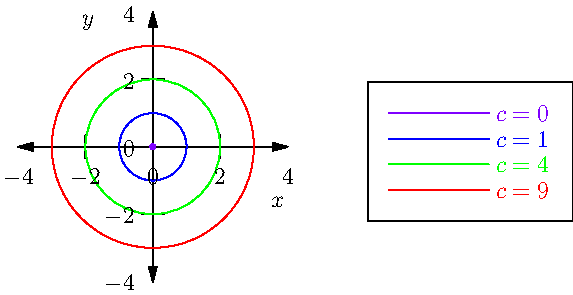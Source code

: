 // Asymptote code for plotting level curves of f(x, y) = x^2 + y^2
import graph;

size(10cm);

real f(real x, real y) {
  return x^2 + y^2;
}

// Set up the range of the plot
real xmin = -4, xmax = 4;
real ymin = -4, ymax = 4;

// Draw axes
xaxis("$x$", xmin, xmax, Ticks(Step=2, begin=false, end=false), Arrows);
yaxis("$y$", ymin, ymax, Ticks(Step=2, begin=false, end=false), Arrows);

// Plot the level curves for different values of c
draw(circle((0, 0), 0), purple, "$c = 0$");
dot((0,0), purple);
draw(circle((0, 0), 1), blue, "$c = 1$");
draw(circle((0, 0), 2), green, "$c = 4$");
draw(circle((0, 0), 3), red, "$c = 9$");

add(legend(),(7,1), UnFill);
